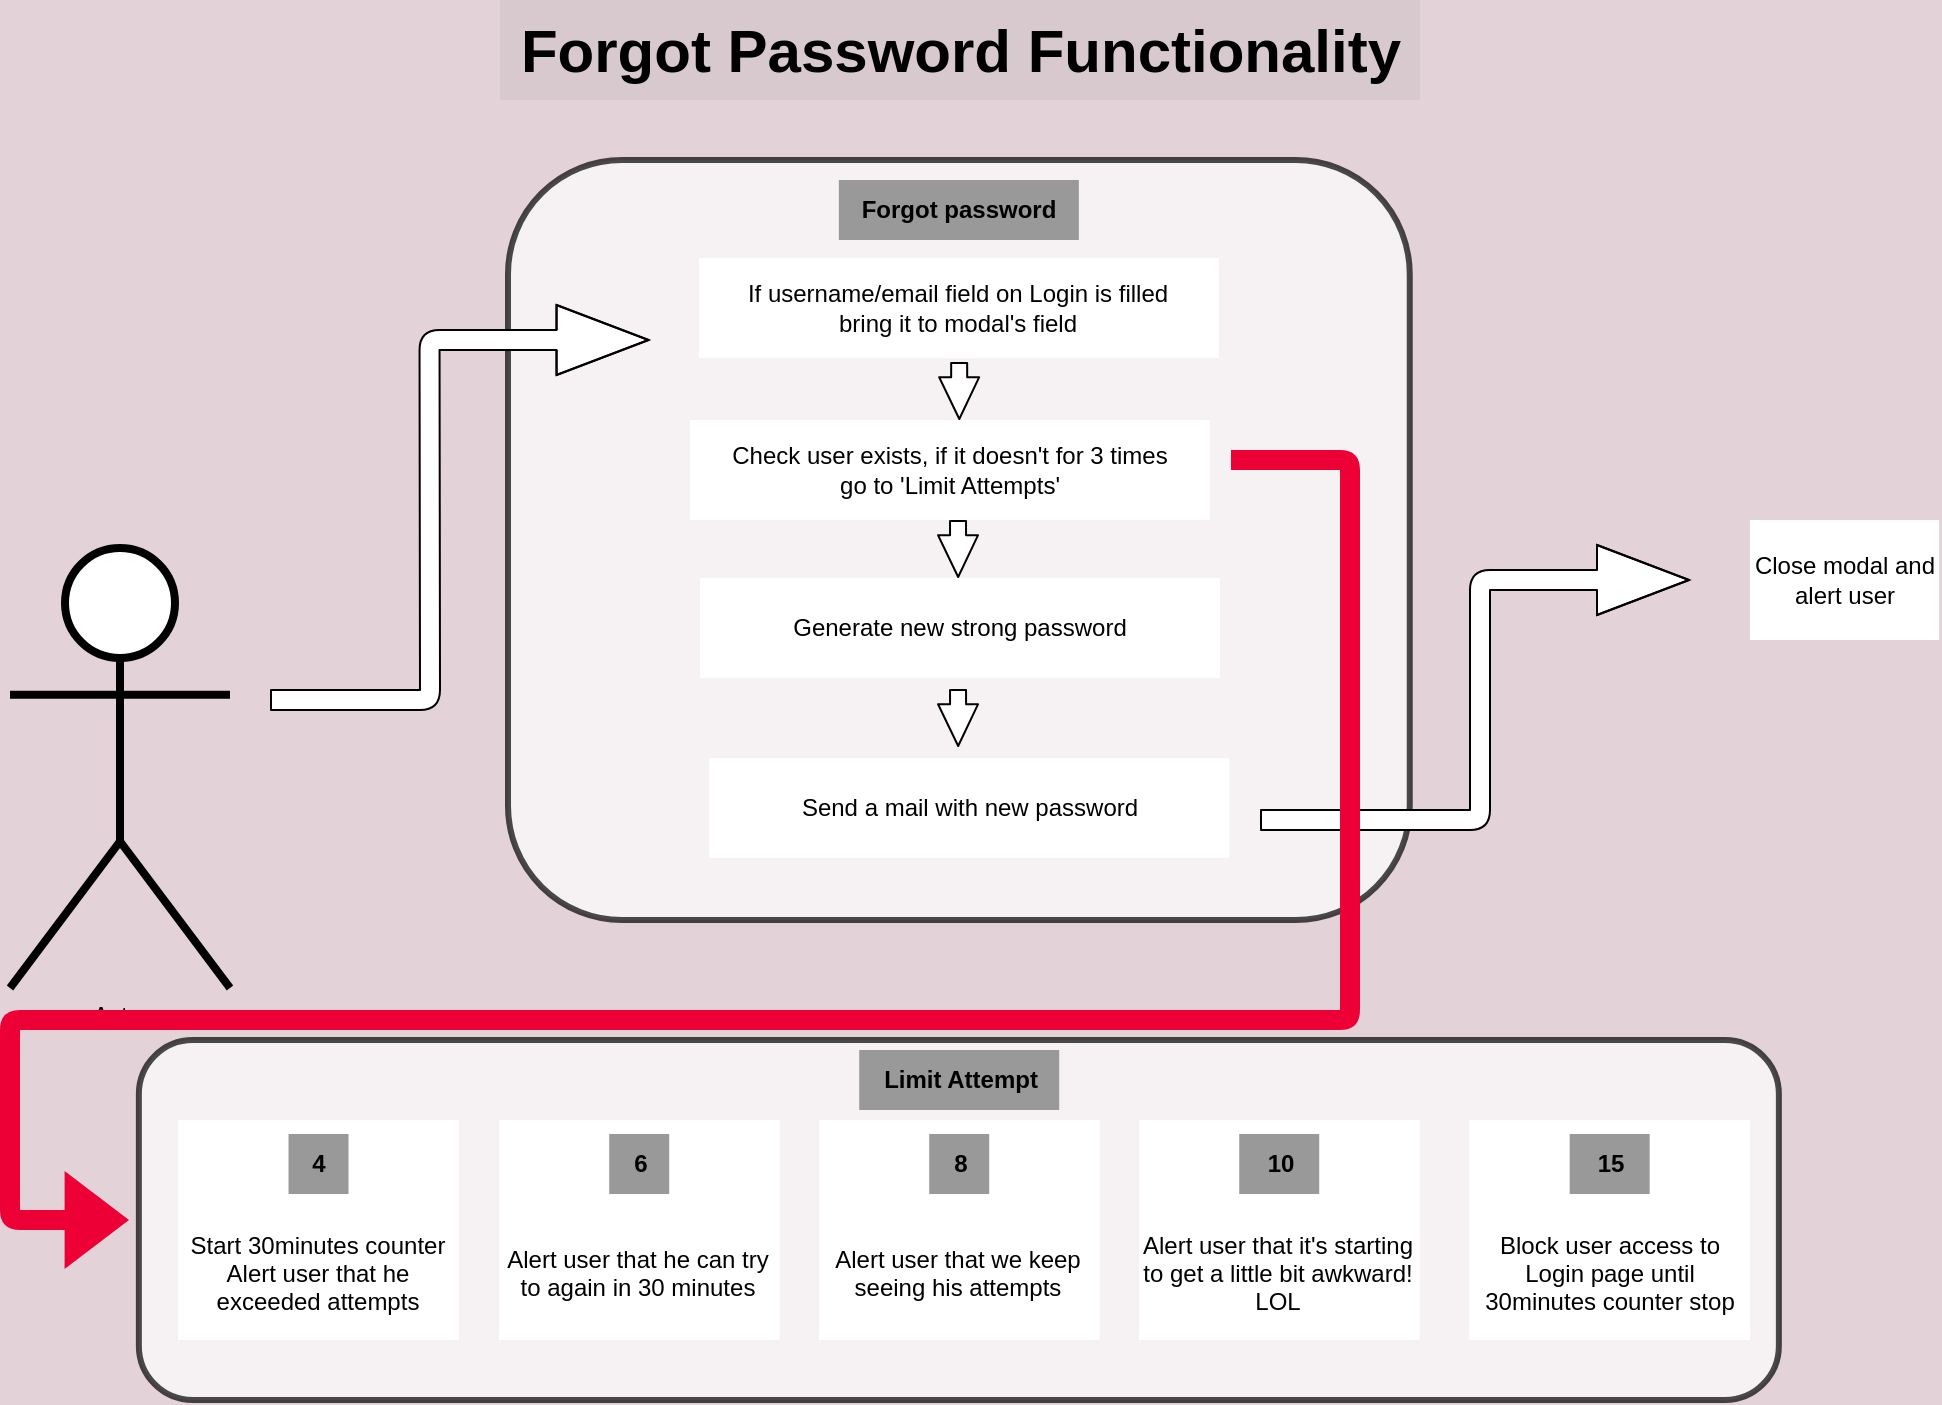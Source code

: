 <mxfile>
    <diagram id="Pwh17KiYS3t1jNNCGKba" name="Page-1">
        <mxGraphModel dx="2584" dy="792" grid="1" gridSize="10" guides="1" tooltips="1" connect="1" arrows="1" fold="1" page="1" pageScale="1" pageWidth="300" pageHeight="400" background="#E3D3D8" math="0" shadow="0">
            <root>
                <mxCell id="0"/>
                <mxCell id="1" parent="0"/>
                <mxCell id="58" value="" style="rounded=1;whiteSpace=wrap;html=1;shadow=0;strokeWidth=3;fontColor=#000000;opacity=70;" parent="1" vertex="1">
                    <mxGeometry x="-1141" y="140" width="450.87" height="380" as="geometry"/>
                </mxCell>
                <mxCell id="67" value="&lt;font style=&quot;font-size: 30px;&quot; color=&quot;#000000&quot;&gt;Forgot Password Functionality&lt;br&gt;&lt;/font&gt;" style="text;html=1;align=center;verticalAlign=middle;resizable=0;points=[];autosize=1;strokeColor=none;fillColor=#d8c9ce;shadow=0;strokeWidth=3;fontStyle=1" parent="1" vertex="1">
                    <mxGeometry x="-1145" y="60" width="460" height="50" as="geometry"/>
                </mxCell>
                <mxCell id="81" value="Actor" style="shape=umlActor;verticalLabelPosition=bottom;verticalAlign=top;html=1;outlineConnect=0;strokeColor=#000000;strokeWidth=4;fontColor=#000000;" parent="1" vertex="1">
                    <mxGeometry x="-1390" y="334" width="110" height="220" as="geometry"/>
                </mxCell>
                <mxCell id="85" value="If username/email field on Login is filled&lt;br&gt;bring it to modal's field" style="rounded=0;whiteSpace=wrap;html=1;strokeColor=none;strokeWidth=4;" parent="1" vertex="1">
                    <mxGeometry x="-1045.57" y="189" width="260" height="50" as="geometry"/>
                </mxCell>
                <mxCell id="97" value="Check user exists, if it doesn't for 3 times&lt;br&gt;go to 'Limit Attempts'" style="rounded=0;whiteSpace=wrap;html=1;strokeColor=none;strokeWidth=4;" parent="1" vertex="1">
                    <mxGeometry x="-1050" y="270" width="260" height="50" as="geometry"/>
                </mxCell>
                <mxCell id="98" value="Generate new strong password" style="rounded=0;whiteSpace=wrap;html=1;strokeColor=none;strokeWidth=4;" parent="1" vertex="1">
                    <mxGeometry x="-1045" y="349" width="260" height="50" as="geometry"/>
                </mxCell>
                <mxCell id="101" value="&lt;b&gt;Forgot password&lt;br&gt;&lt;/b&gt;" style="text;html=1;align=center;verticalAlign=middle;resizable=0;points=[];autosize=1;strokeColor=none;fillColor=#999999;fontColor=#000000;labelBackgroundColor=none;labelBorderColor=none;" parent="1" vertex="1">
                    <mxGeometry x="-975.57" y="150" width="120" height="30" as="geometry"/>
                </mxCell>
                <mxCell id="113" value="" style="shape=flexArrow;endArrow=classic;html=1;fillColor=default;endWidth=24;endSize=15;" parent="1" edge="1">
                    <mxGeometry width="50" height="50" relative="1" as="geometry">
                        <mxPoint x="-1260" y="410" as="sourcePoint"/>
                        <mxPoint x="-1070.23" y="230" as="targetPoint"/>
                        <Array as="points">
                            <mxPoint x="-1180" y="410"/>
                            <mxPoint x="-1180.23" y="230"/>
                        </Array>
                    </mxGeometry>
                </mxCell>
                <mxCell id="114" value="" style="shape=flexArrow;endArrow=classic;html=1;fillColor=default;endWidth=24;endSize=15;" parent="1" edge="1">
                    <mxGeometry width="50" height="50" relative="1" as="geometry">
                        <mxPoint x="-765" y="470" as="sourcePoint"/>
                        <mxPoint x="-550" y="350" as="targetPoint"/>
                        <Array as="points">
                            <mxPoint x="-655" y="470"/>
                            <mxPoint x="-655" y="350"/>
                        </Array>
                    </mxGeometry>
                </mxCell>
                <mxCell id="116" value="Close modal and alert user" style="rounded=0;whiteSpace=wrap;html=1;strokeColor=none;strokeWidth=4;" parent="1" vertex="1">
                    <mxGeometry x="-520" y="320" width="94.56" height="60" as="geometry"/>
                </mxCell>
                <mxCell id="124" value="" style="shape=flexArrow;endArrow=classic;html=1;fillColor=#ED0036;strokeColor=none;endWidth=38;endSize=10.4;" parent="1" edge="1">
                    <mxGeometry width="50" height="50" relative="1" as="geometry">
                        <mxPoint x="-780.0" y="290" as="sourcePoint"/>
                        <mxPoint x="-1330" y="670" as="targetPoint"/>
                        <Array as="points">
                            <mxPoint x="-720.0" y="290"/>
                            <mxPoint x="-720" y="570"/>
                            <mxPoint x="-1390" y="570"/>
                            <mxPoint x="-1390" y="670"/>
                        </Array>
                    </mxGeometry>
                </mxCell>
                <mxCell id="138" value="" style="shape=flexArrow;endArrow=classic;html=1;fillColor=default;endWidth=11;endSize=6.63;width=8;" edge="1" parent="1">
                    <mxGeometry width="50" height="50" relative="1" as="geometry">
                        <mxPoint x="-915.42" y="241" as="sourcePoint"/>
                        <mxPoint x="-915.35" y="270" as="targetPoint"/>
                    </mxGeometry>
                </mxCell>
                <mxCell id="139" value="Send a mail with new password" style="rounded=0;whiteSpace=wrap;html=1;strokeColor=none;strokeWidth=4;" vertex="1" parent="1">
                    <mxGeometry x="-1040.35" y="439" width="260" height="50" as="geometry"/>
                </mxCell>
                <mxCell id="140" value="" style="shape=flexArrow;endArrow=classic;html=1;fillColor=default;endWidth=11;endSize=6.63;width=8;" edge="1" parent="1">
                    <mxGeometry width="50" height="50" relative="1" as="geometry">
                        <mxPoint x="-915.99" y="320" as="sourcePoint"/>
                        <mxPoint x="-915.92" y="349" as="targetPoint"/>
                    </mxGeometry>
                </mxCell>
                <mxCell id="142" value="" style="shape=flexArrow;endArrow=classic;html=1;fillColor=default;endWidth=11;endSize=6.63;width=8;" edge="1" parent="1">
                    <mxGeometry width="50" height="50" relative="1" as="geometry">
                        <mxPoint x="-915.98" y="404.5" as="sourcePoint"/>
                        <mxPoint x="-915.91" y="433.5" as="targetPoint"/>
                    </mxGeometry>
                </mxCell>
                <mxCell id="144" value="" style="rounded=1;whiteSpace=wrap;html=1;shadow=0;strokeWidth=3;fontColor=#000000;opacity=70;" vertex="1" parent="1">
                    <mxGeometry x="-1325.57" y="580" width="820" height="180" as="geometry"/>
                </mxCell>
                <mxCell id="145" value="&lt;b&gt;Limit Attempt&lt;br&gt;&lt;/b&gt;" style="text;html=1;align=center;verticalAlign=middle;resizable=0;points=[];autosize=1;strokeColor=none;fillColor=#999999;fontColor=#000000;labelBackgroundColor=none;labelBorderColor=none;" vertex="1" parent="1">
                    <mxGeometry x="-965.39" y="585" width="100" height="30" as="geometry"/>
                </mxCell>
                <mxCell id="146" value="&lt;br&gt;&lt;br&gt;&lt;br&gt;Start 30minutes counter&lt;br&gt;Alert user that he exceeded attempts" style="rounded=0;whiteSpace=wrap;html=1;strokeColor=none;strokeWidth=4;" vertex="1" parent="1">
                    <mxGeometry x="-1305.92" y="620" width="140.35" height="110" as="geometry"/>
                </mxCell>
                <mxCell id="147" value="&lt;b&gt;4&lt;br&gt;&lt;/b&gt;" style="text;html=1;align=center;verticalAlign=middle;resizable=0;points=[];autosize=1;strokeColor=none;fillColor=#999999;fontColor=#000000;labelBackgroundColor=none;labelBorderColor=none;" vertex="1" parent="1">
                    <mxGeometry x="-1250.74" y="627" width="30" height="30" as="geometry"/>
                </mxCell>
                <mxCell id="158" value="&lt;br&gt;&lt;br&gt;&lt;br&gt;Alert user that he can try to again in 30 minutes" style="rounded=0;whiteSpace=wrap;html=1;strokeColor=none;strokeWidth=4;" vertex="1" parent="1">
                    <mxGeometry x="-1145.57" y="620" width="140.35" height="110" as="geometry"/>
                </mxCell>
                <mxCell id="159" value="&lt;b&gt;6&lt;br&gt;&lt;/b&gt;" style="text;html=1;align=center;verticalAlign=middle;resizable=0;points=[];autosize=1;strokeColor=none;fillColor=#999999;fontColor=#000000;labelBackgroundColor=none;labelBorderColor=none;" vertex="1" parent="1">
                    <mxGeometry x="-1090.39" y="627" width="30" height="30" as="geometry"/>
                </mxCell>
                <mxCell id="160" value="&lt;br&gt;&lt;br&gt;&lt;br&gt;Alert user that we keep seeing his attempts" style="rounded=0;whiteSpace=wrap;html=1;strokeColor=none;strokeWidth=4;" vertex="1" parent="1">
                    <mxGeometry x="-985.57" y="620" width="140.35" height="110" as="geometry"/>
                </mxCell>
                <mxCell id="161" value="&lt;b&gt;8&lt;br&gt;&lt;/b&gt;" style="text;html=1;align=center;verticalAlign=middle;resizable=0;points=[];autosize=1;strokeColor=none;fillColor=#999999;fontColor=#000000;labelBackgroundColor=none;labelBorderColor=none;" vertex="1" parent="1">
                    <mxGeometry x="-930.39" y="627" width="30" height="30" as="geometry"/>
                </mxCell>
                <mxCell id="162" value="&lt;br&gt;&lt;br&gt;&lt;br&gt;Alert user that it's&amp;nbsp;starting to get a little bit awkward! LOL" style="rounded=0;whiteSpace=wrap;html=1;strokeColor=none;strokeWidth=4;" vertex="1" parent="1">
                    <mxGeometry x="-825.57" y="620" width="140.35" height="110" as="geometry"/>
                </mxCell>
                <mxCell id="163" value="&lt;b&gt;10&lt;br&gt;&lt;/b&gt;" style="text;html=1;align=center;verticalAlign=middle;resizable=0;points=[];autosize=1;strokeColor=none;fillColor=#999999;fontColor=#000000;labelBackgroundColor=none;labelBorderColor=none;" vertex="1" parent="1">
                    <mxGeometry x="-775.39" y="627" width="40" height="30" as="geometry"/>
                </mxCell>
                <mxCell id="164" value="&lt;br&gt;&lt;br&gt;&lt;br&gt;Block user access to Login page until 30minutes counter stop" style="rounded=0;whiteSpace=wrap;html=1;strokeColor=none;strokeWidth=4;" vertex="1" parent="1">
                    <mxGeometry x="-660.35" y="620" width="140.35" height="110" as="geometry"/>
                </mxCell>
                <mxCell id="165" value="&lt;b&gt;15&lt;br&gt;&lt;/b&gt;" style="text;html=1;align=center;verticalAlign=middle;resizable=0;points=[];autosize=1;strokeColor=none;fillColor=#999999;fontColor=#000000;labelBackgroundColor=none;labelBorderColor=none;" vertex="1" parent="1">
                    <mxGeometry x="-610.17" y="627" width="40" height="30" as="geometry"/>
                </mxCell>
            </root>
        </mxGraphModel>
    </diagram>
</mxfile>